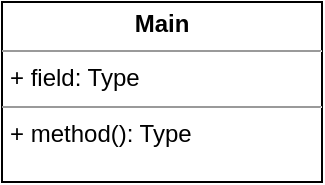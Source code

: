 <mxfile version="16.5.6" type="github" pages="2">
  <diagram id="qqHJglAe3QoaMG8guCTT" name="class diagram mc">
    <mxGraphModel dx="1134" dy="652" grid="1" gridSize="10" guides="1" tooltips="1" connect="1" arrows="1" fold="1" page="1" pageScale="1" pageWidth="850" pageHeight="1100" math="0" shadow="0">
      <root>
        <mxCell id="0" />
        <mxCell id="1" parent="0" />
        <mxCell id="hogpCNnkcxlkZyKSVyeH-1" value="&lt;p style=&quot;margin: 0px ; margin-top: 4px ; text-align: center&quot;&gt;&lt;b&gt;Main&lt;/b&gt;&lt;/p&gt;&lt;hr size=&quot;1&quot;&gt;&lt;p style=&quot;margin: 0px ; margin-left: 4px&quot;&gt;+ field: Type&lt;/p&gt;&lt;hr size=&quot;1&quot;&gt;&lt;p style=&quot;margin: 0px ; margin-left: 4px&quot;&gt;+ method(): Type&lt;/p&gt;" style="verticalAlign=top;align=left;overflow=fill;fontSize=12;fontFamily=Helvetica;html=1;" vertex="1" parent="1">
          <mxGeometry x="370" y="200" width="160" height="90" as="geometry" />
        </mxCell>
      </root>
    </mxGraphModel>
  </diagram>
  <diagram id="qAYGhJj3THFoa7Z-N_MO" name="activity diagram mc">
    <mxGraphModel dx="648" dy="373" grid="1" gridSize="10" guides="1" tooltips="1" connect="1" arrows="1" fold="1" page="1" pageScale="1" pageWidth="850" pageHeight="1100" math="0" shadow="0">
      <root>
        <mxCell id="Or5u-OCOKNDQXCIBPYgo-0" />
        <mxCell id="Or5u-OCOKNDQXCIBPYgo-1" parent="Or5u-OCOKNDQXCIBPYgo-0" />
        <mxCell id="Or5u-OCOKNDQXCIBPYgo-2" value="" style="ellipse;html=1;shape=startState;fillColor=#000000;strokeColor=#ff0000;" vertex="1" parent="Or5u-OCOKNDQXCIBPYgo-1">
          <mxGeometry x="320" y="40" width="40" height="40" as="geometry" />
        </mxCell>
        <mxCell id="Or5u-OCOKNDQXCIBPYgo-4" value="Initialize SPI" style="rounded=1;whiteSpace=wrap;html=1;" vertex="1" parent="Or5u-OCOKNDQXCIBPYgo-1">
          <mxGeometry x="280" y="120" width="120" height="60" as="geometry" />
        </mxCell>
        <mxCell id="Or5u-OCOKNDQXCIBPYgo-5" value="Initialize SPI" style="rounded=1;whiteSpace=wrap;html=1;" vertex="1" parent="Or5u-OCOKNDQXCIBPYgo-1">
          <mxGeometry x="280" y="220" width="120" height="60" as="geometry" />
        </mxCell>
      </root>
    </mxGraphModel>
  </diagram>
</mxfile>
